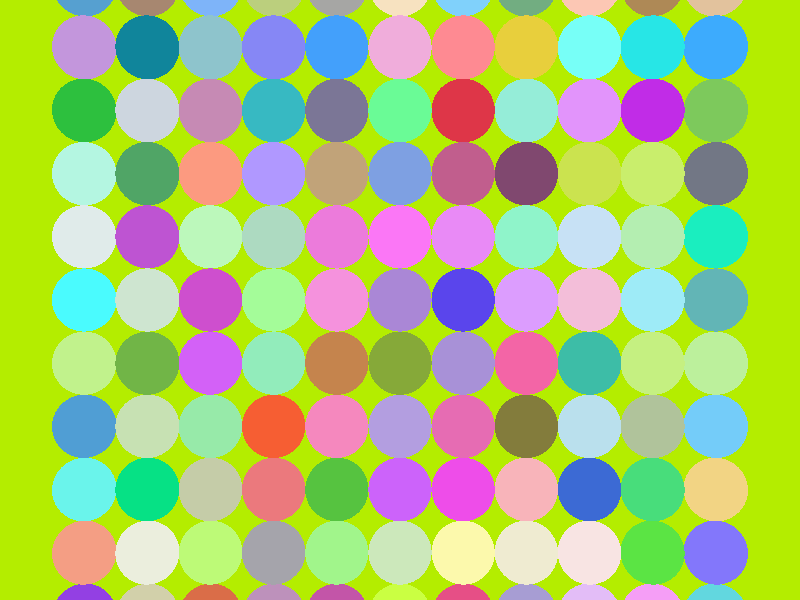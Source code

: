 // POV-Ray 3.7 Scene File "random_9.pov"
// author: Friedrich A. Lohmueller, 2004/Aug-2011/Jan-2013
// email: Friedrich.Lohmueller_at_t-online.de
// homepage: http://www.f-lohmueller.de
//
//--------------------------------------------------------------------------
#version 3.6; // 3.7;
global_settings{ assumed_gamma 1.0 }
#default{ finish{ ambient 0.1 diffuse 0.9 }}
//--------------------------------------------------------------------------
#include "colors.inc"
#include "textures.inc"
//--------------------------------------------------------------------------
// camera ------------------------------------------------------------------
#declare Camera_1 = camera {/*ultra_wide_angle*/ angle 29
                            location  <0.0 , 25.0 , 5>
                            right     x*image_width/image_height
                            look_at   <0.0  ,0.0  , 5 >}
camera{Camera_1}
// sun ---------------------------------------------------------------------
light_source{<2500,2500,-2500> color White}
// sky ---------------------------------------------------------------------
plane{<0,1,0>,1 hollow
       texture{ pigment{ bozo turbulence 0.76
                         color_map { [0.5 rgb <0.20, 0.20, 1.0>]
                                     [0.6 rgb <1,1,1>]
                                     [1.0 rgb <0.5,0.5,0.5>]}
                       }
                finish {ambient 1 diffuse 0} }
       scale 10000}
// fog ---------------------------------------------------------------------
fog{fog_type   2
    distance   100
    color      White
    fog_offset 0.1
    fog_alt    2.0
    turbulence 0.8}
// ground ------------------------------------------------------------------
plane { <0,1,0>, 0
        texture{ pigment{color rgb<0.35,0.65,0.0>*1.3}
                 //normal {bumps 0.75 scale 0.015}
               } // end of texture
      } // end of plane
//--------------------------------------------------------------------------
//---------------------------- objects in scene ----------------------------
//--------------------------------------------------------------------------


// Choosing random series:
#declare Random_1 = seed (2655);
#declare Random_2 = seed (1153);

#declare Random_3 = seed (1432);
#declare Random_4 = seed (7242);
#declare Random_5 = seed (9912);

union{
 // outer loop
 #declare NrX = - 5;   // start x
 #declare EndNrX =  5; // end   x
 #while (NrX< EndNrX+1)
    // inner loop
    #declare NrZ = 0;     // start z
    #declare EndNrZ =  10; // end   z
    #while (NrZ< EndNrZ+1)

    sphere { <0,0,0>, 0.5
             texture {

                       pigment{ color rgb< 1*rand(Random_3),
                                           1*rand(Random_4),
                                           1*rand(Random_5)> }
                       finish { phong 1}
                     } // end of texture
             scale<1,1,1>  rotate<0,0,0>

             translate< 1*NrX , 0.5, 1*NrZ >

    } // end of sphere --------------------------------------------

    #declare NrZ = NrZ + 1;  // next Nr z
    #end // --------------- end of loop z
    // end inner loop
 #declare NrX = NrX + 1;  // next Nr x
 #end // --------------- end of loop x
 // end of outer loop
rotate<0,0,0>
translate<0,0,0>} // end of union --------------------------
//-------------------------------------------------------end